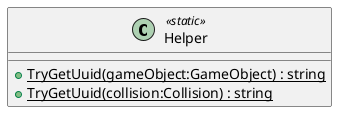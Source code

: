@startuml
class Helper <<static>> {
    + {static} TryGetUuid(gameObject:GameObject) : string
    + {static} TryGetUuid(collision:Collision) : string
}
@enduml
